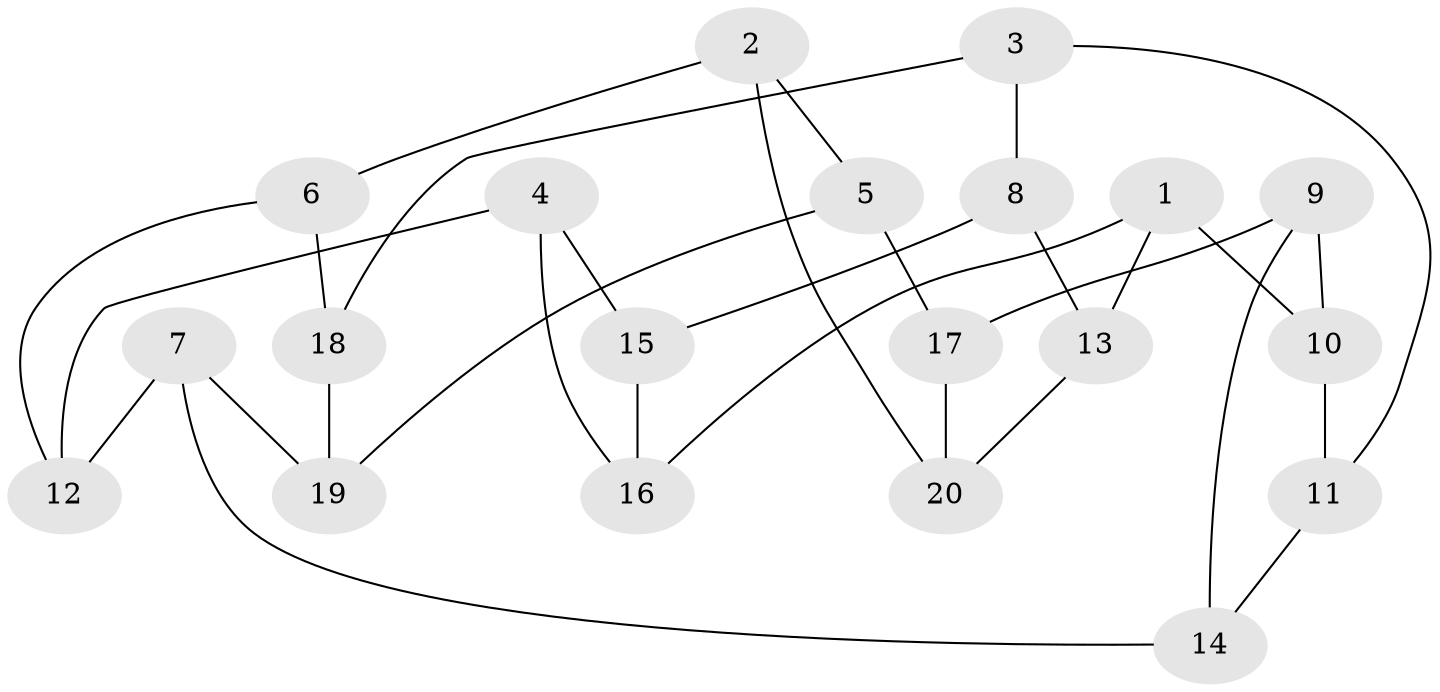 // Generated by graph-tools (version 1.1) at 2025/46/02/15/25 05:46:28]
// undirected, 20 vertices, 30 edges
graph export_dot {
graph [start="1"]
  node [color=gray90,style=filled];
  1;
  2;
  3;
  4;
  5;
  6;
  7;
  8;
  9;
  10;
  11;
  12;
  13;
  14;
  15;
  16;
  17;
  18;
  19;
  20;
  1 -- 13;
  1 -- 16;
  1 -- 10;
  2 -- 6;
  2 -- 20;
  2 -- 5;
  3 -- 11;
  3 -- 18;
  3 -- 8;
  4 -- 12;
  4 -- 15;
  4 -- 16;
  5 -- 17;
  5 -- 19;
  6 -- 18;
  6 -- 12;
  7 -- 12;
  7 -- 14;
  7 -- 19;
  8 -- 13;
  8 -- 15;
  9 -- 14;
  9 -- 10;
  9 -- 17;
  10 -- 11;
  11 -- 14;
  13 -- 20;
  15 -- 16;
  17 -- 20;
  18 -- 19;
}
